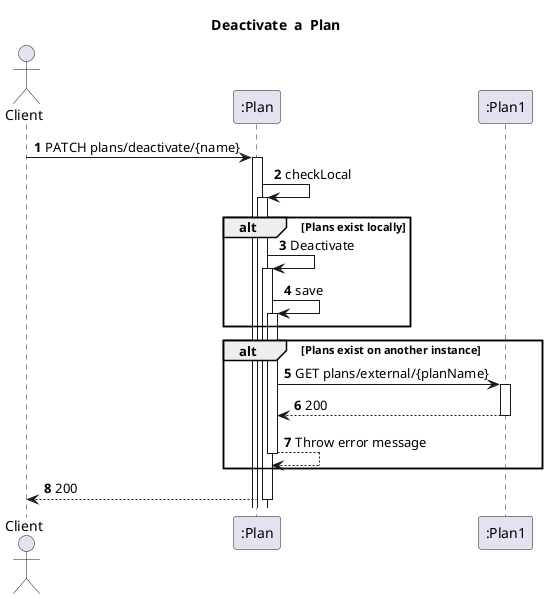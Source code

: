 @startuml
'https://plantuml.com/sequence-diagram
autoactivate on
autonumber
title  Deactivate  a  Plan

autonumber

actor "Client" as Ac
participant ":Plan" as Auth
participant ":Plan1" as Serv


Ac->Auth:PATCH plans/deactivate/{name}
Auth->Auth:checkLocal

alt Plans exist locally
Auth->Auth:Deactivate
Auth->Auth:save
end
alt Plans exist on another instance
Auth->Serv: GET plans/external/{planName}
Serv-->Auth:200
Auth-->Auth:Throw error message

end
Auth-->Ac:200









@enduml